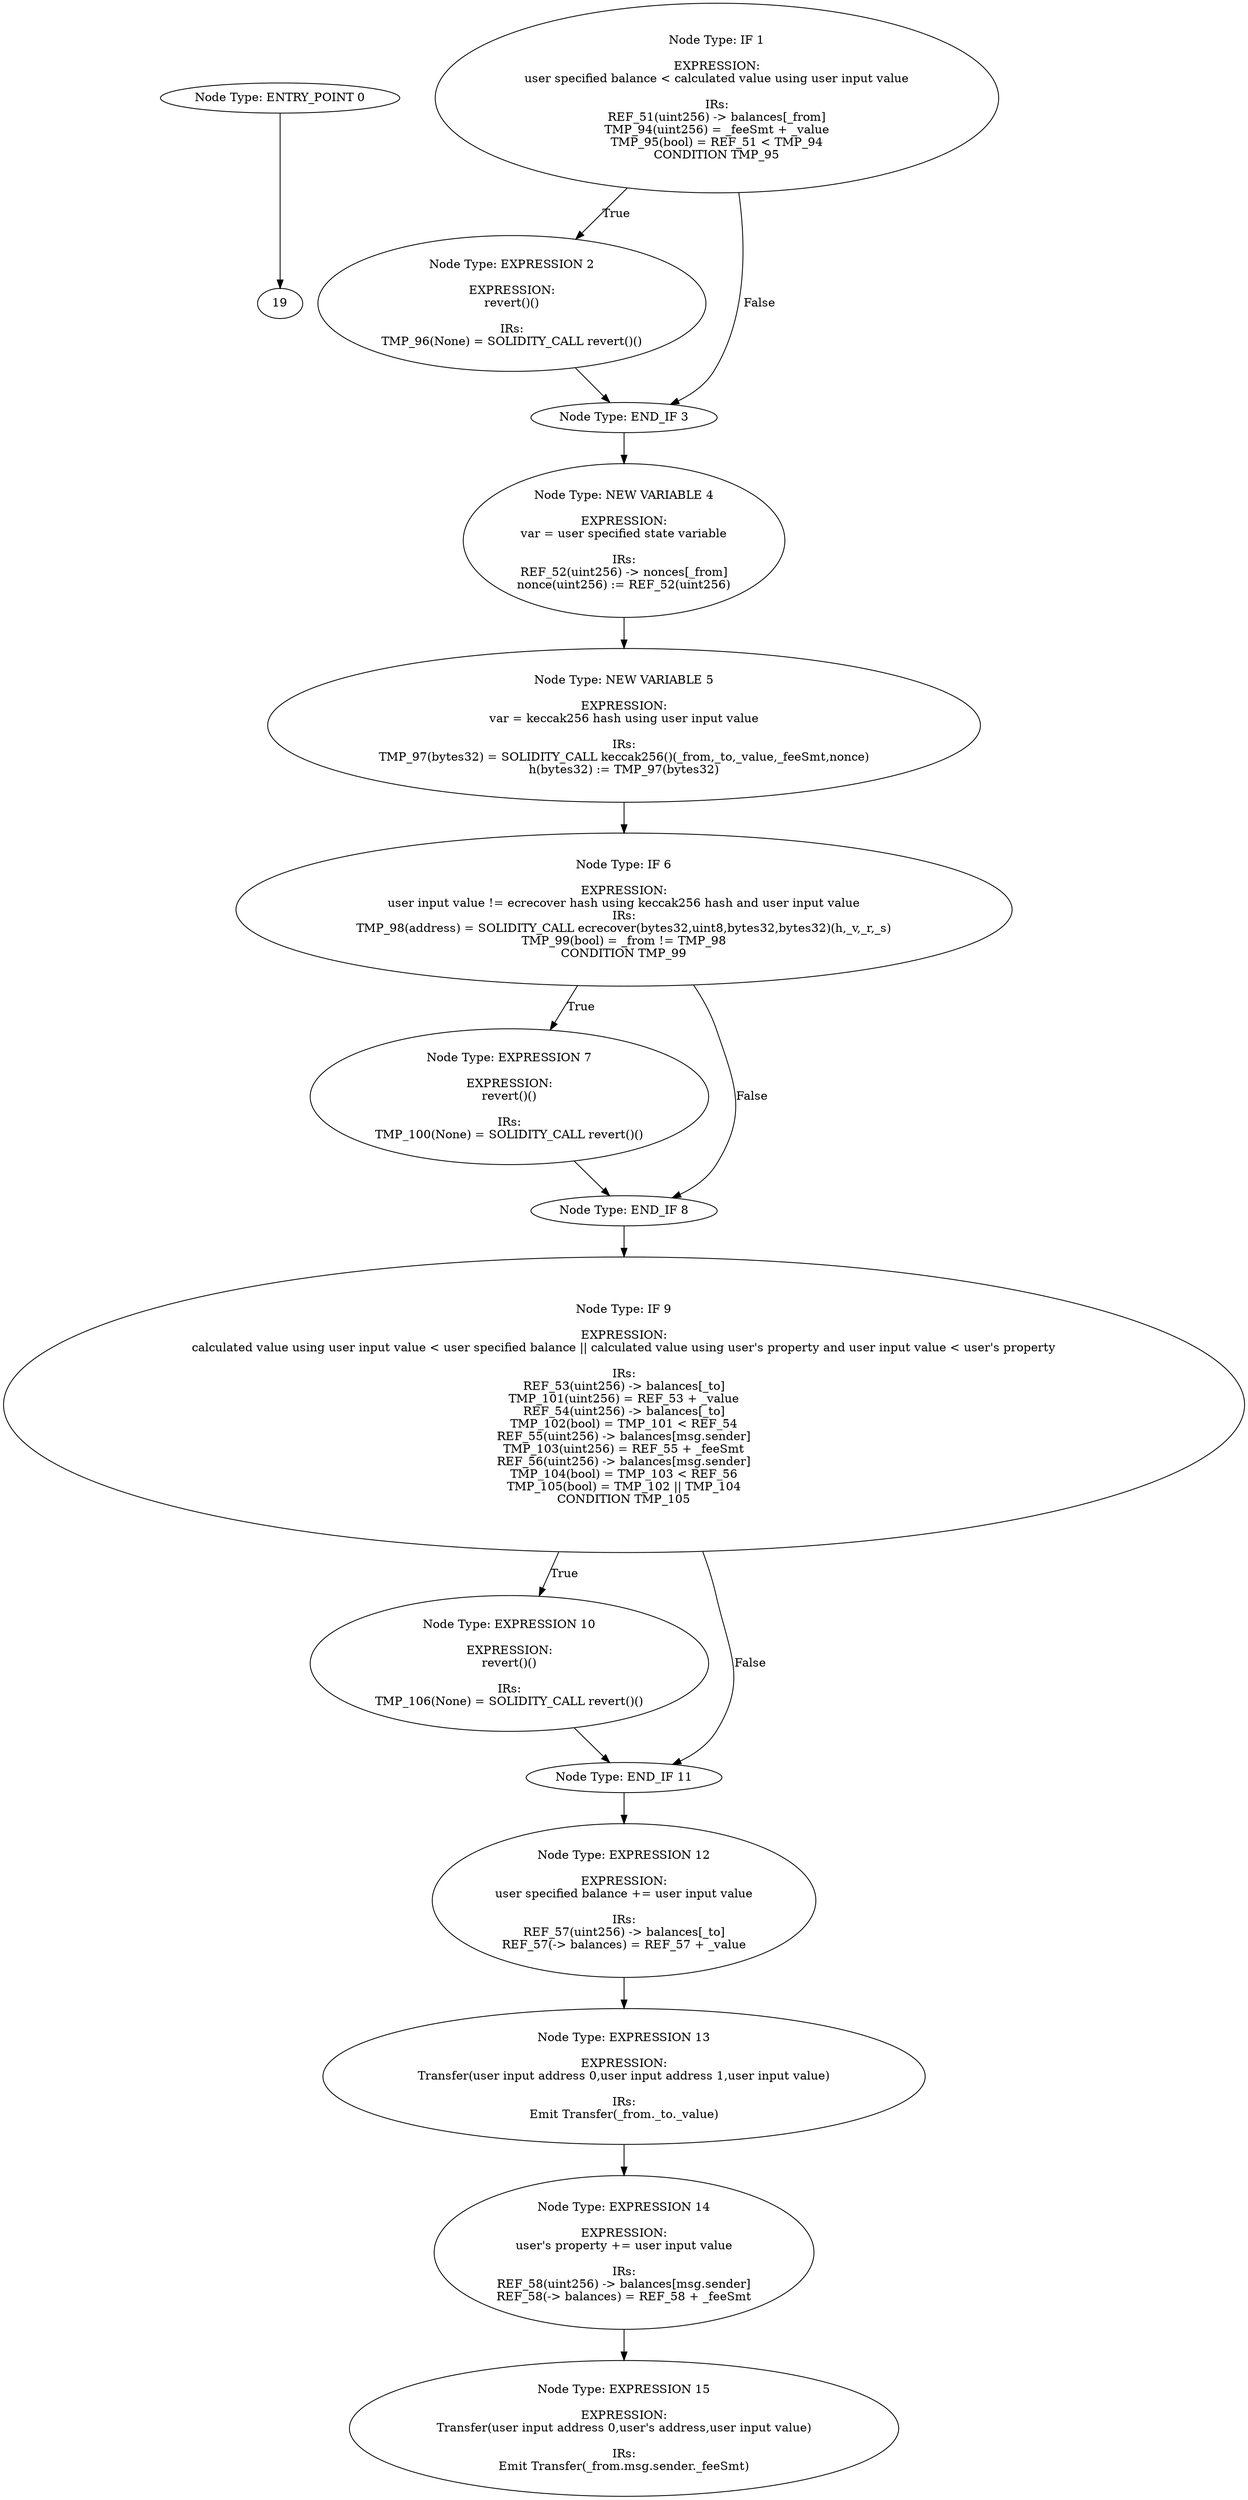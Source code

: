 digraph{
0[label="Node Type: ENTRY_POINT 0
"];
0->19;
1[label="Node Type: IF 1

EXPRESSION:
user specified balance < calculated value using user input value

IRs:
REF_51(uint256) -> balances[_from]
TMP_94(uint256) = _feeSmt + _value
TMP_95(bool) = REF_51 < TMP_94
CONDITION TMP_95"];
1->2[label="True"];
1->3[label="False"];
2[label="Node Type: EXPRESSION 2

EXPRESSION:
revert()()

IRs:
TMP_96(None) = SOLIDITY_CALL revert()()"];
2->3;
3[label="Node Type: END_IF 3
"];
3->4;
4[label="Node Type: NEW VARIABLE 4

EXPRESSION:
var = user specified state variable

IRs:
REF_52(uint256) -> nonces[_from]
nonce(uint256) := REF_52(uint256)"];
4->5;
5[label="Node Type: NEW VARIABLE 5

EXPRESSION:
var = keccak256 hash using user input value

IRs:
TMP_97(bytes32) = SOLIDITY_CALL keccak256()(_from,_to,_value,_feeSmt,nonce)
h(bytes32) := TMP_97(bytes32)"];
5->6;
6[label="Node Type: IF 6

EXPRESSION:
user input value != ecrecover hash using keccak256 hash and user input value
IRs:
TMP_98(address) = SOLIDITY_CALL ecrecover(bytes32,uint8,bytes32,bytes32)(h,_v,_r,_s)
TMP_99(bool) = _from != TMP_98
CONDITION TMP_99"];
6->7[label="True"];
6->8[label="False"];
7[label="Node Type: EXPRESSION 7

EXPRESSION:
revert()()

IRs:
TMP_100(None) = SOLIDITY_CALL revert()()"];
7->8;
8[label="Node Type: END_IF 8
"];
8->9;
9[label="Node Type: IF 9

EXPRESSION:
calculated value using user input value < user specified balance || calculated value using user's property and user input value < user's property

IRs:
REF_53(uint256) -> balances[_to]
TMP_101(uint256) = REF_53 + _value
REF_54(uint256) -> balances[_to]
TMP_102(bool) = TMP_101 < REF_54
REF_55(uint256) -> balances[msg.sender]
TMP_103(uint256) = REF_55 + _feeSmt
REF_56(uint256) -> balances[msg.sender]
TMP_104(bool) = TMP_103 < REF_56
TMP_105(bool) = TMP_102 || TMP_104
CONDITION TMP_105"];
9->10[label="True"];
9->11[label="False"];
10[label="Node Type: EXPRESSION 10

EXPRESSION:
revert()()

IRs:
TMP_106(None) = SOLIDITY_CALL revert()()"];
10->11;
11[label="Node Type: END_IF 11
"];
11->12;
12[label="Node Type: EXPRESSION 12

EXPRESSION:
user specified balance += user input value

IRs:
REF_57(uint256) -> balances[_to]
REF_57(-> balances) = REF_57 + _value"];
12->13;
13[label="Node Type: EXPRESSION 13

EXPRESSION:
Transfer(user input address 0,user input address 1,user input value)

IRs:
Emit Transfer(_from._to._value)"];
13->14;
14[label="Node Type: EXPRESSION 14

EXPRESSION:
user's property += user input value

IRs:
REF_58(uint256) -> balances[msg.sender]
REF_58(-> balances) = REF_58 + _feeSmt"];
14->15;
15[label="Node Type: EXPRESSION 15

EXPRESSION:
Transfer(user input address 0,user's address,user input value)

IRs:
Emit Transfer(_from.msg.sender._feeSmt)"];

}
